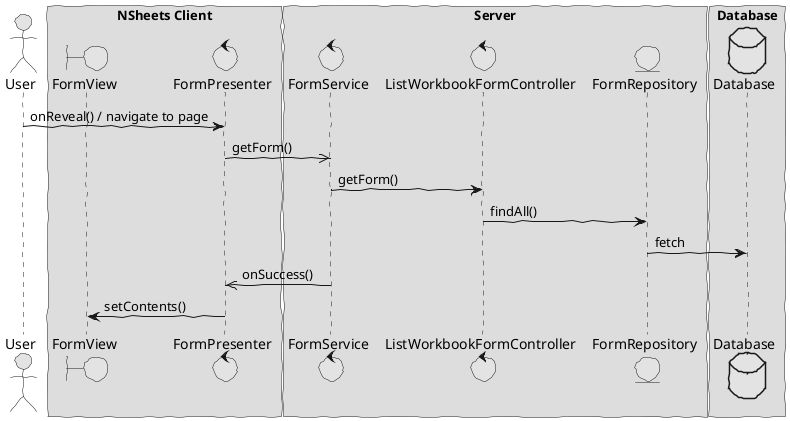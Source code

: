 @startuml  design1.png
skinparam handwritten true
skinparam monochrome true
skinparam packageStyle rect
skinparam defaultFontName FG Virgil
skinparam shadowing false

actor User
boundary FormView
control FormPresenter
control FormService
control ListWorkbookFormController
entity FormRepository
database Database 

box "NSheets Client"
participant FormView
participant FormPresenter 
end box

box "Server"
participant FormService
participant ListWorkbookFormController
participant FormRepository
end box

box "Database"
participant Database
end box

User -> FormPresenter : onReveal() / navigate to page 
FormPresenter ->> FormService : getForm()
FormService -> ListWorkbookFormController : getForm()
ListWorkbookFormController -> FormRepository : findAll()
FormRepository -> Database : fetch
FormService ->> FormPresenter : onSuccess() 
FormPresenter -> FormView : setContents()

@enduml